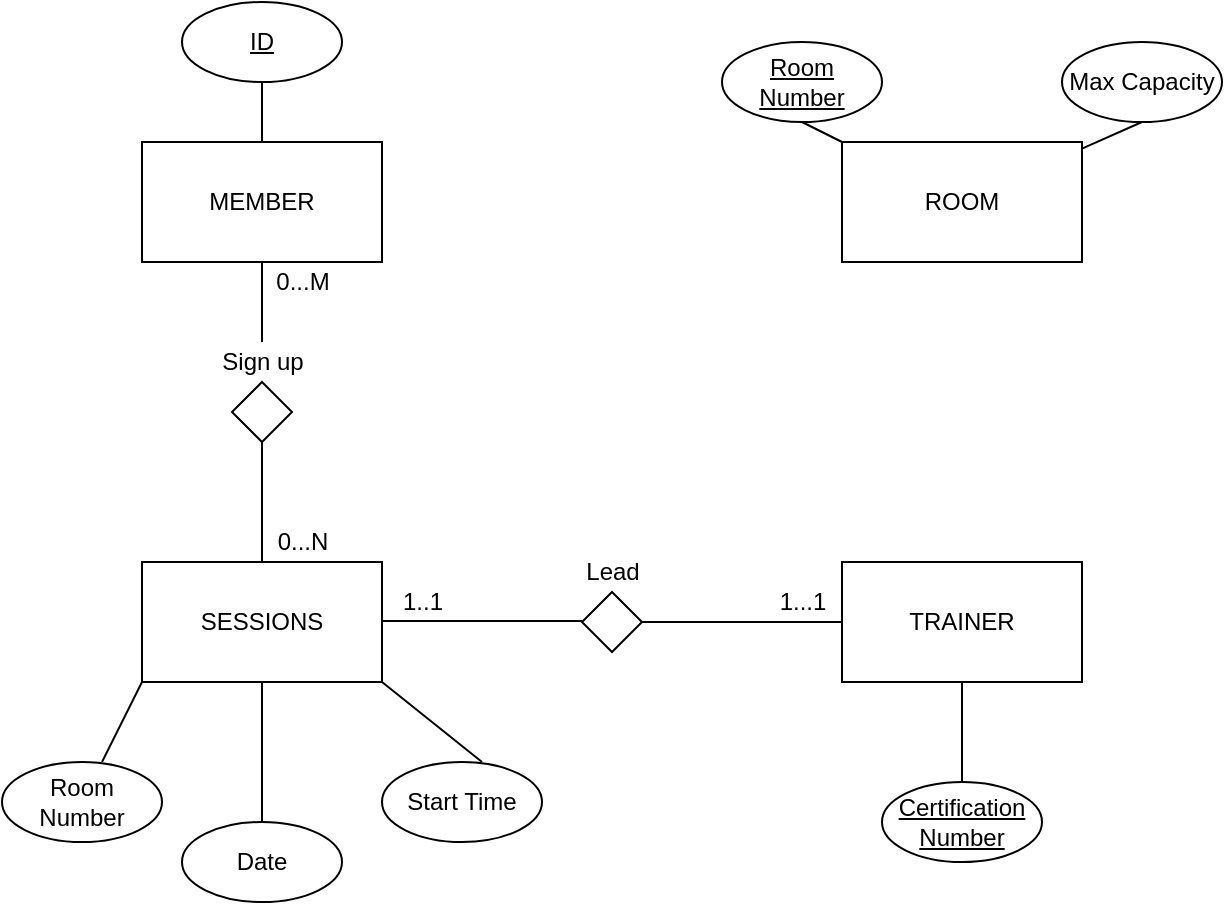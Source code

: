<mxfile type="github" version="12.6.5">
  <diagram id="sJEDQ1FDgJrnj1U0HVIR" name="Page-1">
    <mxGraphModel grid="1" dx="768" dy="498" gridSize="10" guides="1" tooltips="1" connect="1" arrows="1" fold="1" page="1" pageScale="1" pageWidth="850" pageHeight="1100" math="0" shadow="0">
      <root>
        <mxCell id="0"/>
        <mxCell id="1" parent="0"/>
        <mxCell id="aYUSD6C4PKZgxw3aKRPT-1" value="" style="rhombus;whiteSpace=wrap;html=1;" parent="1" vertex="1">
          <mxGeometry as="geometry" y="300" x="215" height="30" width="30"/>
        </mxCell>
        <mxCell id="aYUSD6C4PKZgxw3aKRPT-2" value="ROOM" style="rounded=0;whiteSpace=wrap;html=1;" parent="1" vertex="1">
          <mxGeometry as="geometry" y="180" x="520" height="60" width="120"/>
        </mxCell>
        <mxCell id="aYUSD6C4PKZgxw3aKRPT-3" value="MEMBER" style="rounded=0;whiteSpace=wrap;html=1;" parent="1" vertex="1">
          <mxGeometry as="geometry" y="180" x="170" height="60" width="120"/>
        </mxCell>
        <mxCell id="aYUSD6C4PKZgxw3aKRPT-4" value="SESSIONS" style="rounded=0;whiteSpace=wrap;html=1;" parent="1" vertex="1">
          <mxGeometry as="geometry" y="390" x="170" height="60" width="120"/>
        </mxCell>
        <mxCell id="aYUSD6C4PKZgxw3aKRPT-5" value="TRAINER" style="rounded=0;whiteSpace=wrap;html=1;" parent="1" vertex="1">
          <mxGeometry as="geometry" y="390" x="520" height="60" width="120"/>
        </mxCell>
        <mxCell id="aYUSD6C4PKZgxw3aKRPT-6" value="&lt;u&gt;Room Number&lt;/u&gt;" style="ellipse;whiteSpace=wrap;html=1;" parent="1" vertex="1">
          <mxGeometry as="geometry" y="130" x="460" height="40" width="80"/>
        </mxCell>
        <mxCell id="aYUSD6C4PKZgxw3aKRPT-7" value="Max Capacity" style="ellipse;whiteSpace=wrap;html=1;" parent="1" vertex="1">
          <mxGeometry as="geometry" y="130" x="630" height="40" width="80"/>
        </mxCell>
        <mxCell id="aYUSD6C4PKZgxw3aKRPT-12" value="" style="endArrow=none;html=1;entryX=0.5;entryY=1;entryDx=0;entryDy=0;exitX=0;exitY=0;exitDx=0;exitDy=0;" target="aYUSD6C4PKZgxw3aKRPT-6" parent="1" edge="1" source="aYUSD6C4PKZgxw3aKRPT-2">
          <mxGeometry as="geometry" relative="1" height="50" width="50">
            <mxPoint as="sourcePoint" y="520" x="30"/>
            <mxPoint as="targetPoint" y="470" x="80"/>
          </mxGeometry>
        </mxCell>
        <mxCell id="aYUSD6C4PKZgxw3aKRPT-13" value="" style="endArrow=none;html=1;entryX=0.5;entryY=1;entryDx=0;entryDy=0;" target="aYUSD6C4PKZgxw3aKRPT-7" parent="1" edge="1" source="aYUSD6C4PKZgxw3aKRPT-2">
          <mxGeometry as="geometry" relative="1" height="50" width="50">
            <mxPoint as="sourcePoint" y="190" x="530"/>
            <mxPoint as="targetPoint" y="170" x="510"/>
          </mxGeometry>
        </mxCell>
        <mxCell id="aYUSD6C4PKZgxw3aKRPT-14" value="Room Number" style="ellipse;whiteSpace=wrap;html=1;" parent="1" vertex="1">
          <mxGeometry as="geometry" y="490" x="100" height="40" width="80"/>
        </mxCell>
        <mxCell id="aYUSD6C4PKZgxw3aKRPT-15" value="" style="endArrow=none;html=1;entryX=0.625;entryY=0;entryDx=0;entryDy=0;exitX=0;exitY=1;exitDx=0;exitDy=0;entryPerimeter=0;" target="aYUSD6C4PKZgxw3aKRPT-14" parent="1" edge="1" source="aYUSD6C4PKZgxw3aKRPT-4">
          <mxGeometry as="geometry" relative="1" height="50" width="50">
            <mxPoint as="sourcePoint" y="450" x="100"/>
            <mxPoint as="targetPoint" y="830" x="-280"/>
          </mxGeometry>
        </mxCell>
        <mxCell id="aYUSD6C4PKZgxw3aKRPT-18" value="Date" style="ellipse;whiteSpace=wrap;html=1;" parent="1" vertex="1">
          <mxGeometry as="geometry" y="520" x="190" height="40" width="80"/>
        </mxCell>
        <mxCell id="aYUSD6C4PKZgxw3aKRPT-19" value="" style="endArrow=none;html=1;entryX=0.5;entryY=0;entryDx=0;entryDy=0;exitX=0.5;exitY=1;exitDx=0;exitDy=0;" target="aYUSD6C4PKZgxw3aKRPT-18" parent="1" edge="1" source="aYUSD6C4PKZgxw3aKRPT-4">
          <mxGeometry as="geometry" relative="1" height="50" width="50">
            <mxPoint as="sourcePoint" y="480" x="260"/>
            <mxPoint as="targetPoint" y="860" x="-190"/>
          </mxGeometry>
        </mxCell>
        <mxCell id="aYUSD6C4PKZgxw3aKRPT-20" value="Start Time" style="ellipse;whiteSpace=wrap;html=1;" parent="1" vertex="1">
          <mxGeometry as="geometry" y="490" x="290" height="40" width="80"/>
        </mxCell>
        <mxCell id="aYUSD6C4PKZgxw3aKRPT-21" value="" style="endArrow=none;html=1;entryX=0.625;entryY=0;entryDx=0;entryDy=0;exitX=1;exitY=1;exitDx=0;exitDy=0;entryPerimeter=0;" target="aYUSD6C4PKZgxw3aKRPT-20" parent="1" edge="1" source="aYUSD6C4PKZgxw3aKRPT-4">
          <mxGeometry as="geometry" relative="1" height="50" width="50">
            <mxPoint as="sourcePoint" y="450" x="360"/>
            <mxPoint as="targetPoint" y="830" x="-90"/>
          </mxGeometry>
        </mxCell>
        <mxCell id="aYUSD6C4PKZgxw3aKRPT-23" value="&lt;u&gt;ID&lt;/u&gt;" style="ellipse;whiteSpace=wrap;html=1;" parent="1" vertex="1">
          <mxGeometry as="geometry" y="110" x="190" height="40" width="80"/>
        </mxCell>
        <mxCell id="aYUSD6C4PKZgxw3aKRPT-24" value="" style="endArrow=none;html=1;entryX=0.5;entryY=1;entryDx=0;entryDy=0;exitX=0.5;exitY=0;exitDx=0;exitDy=0;" target="aYUSD6C4PKZgxw3aKRPT-23" parent="1" edge="1" source="aYUSD6C4PKZgxw3aKRPT-3">
          <mxGeometry as="geometry" relative="1" height="50" width="50">
            <mxPoint as="sourcePoint" y="70" x="260"/>
            <mxPoint as="targetPoint" y="450" x="-190"/>
          </mxGeometry>
        </mxCell>
        <mxCell id="aYUSD6C4PKZgxw3aKRPT-25" value="&lt;u&gt;Certification Number&lt;/u&gt;" style="ellipse;whiteSpace=wrap;html=1;" parent="1" vertex="1">
          <mxGeometry as="geometry" y="500" x="540" height="40" width="80"/>
        </mxCell>
        <mxCell id="aYUSD6C4PKZgxw3aKRPT-26" value="" style="endArrow=none;html=1;entryX=0.5;entryY=0;entryDx=0;entryDy=0;exitX=0.5;exitY=1;exitDx=0;exitDy=0;" target="aYUSD6C4PKZgxw3aKRPT-25" parent="1" edge="1" source="aYUSD6C4PKZgxw3aKRPT-5">
          <mxGeometry as="geometry" relative="1" height="50" width="50">
            <mxPoint as="sourcePoint" y="570" x="580"/>
            <mxPoint as="targetPoint" y="840" x="160"/>
          </mxGeometry>
        </mxCell>
        <mxCell id="aYUSD6C4PKZgxw3aKRPT-27" value="" style="endArrow=none;html=1;entryX=0.5;entryY=1;entryDx=0;entryDy=0;exitX=0.5;exitY=0;exitDx=0;exitDy=0;" target="aYUSD6C4PKZgxw3aKRPT-1" parent="1" edge="1" source="aYUSD6C4PKZgxw3aKRPT-4">
          <mxGeometry as="geometry" relative="1" height="50" width="50">
            <mxPoint as="sourcePoint" y="630" x="100"/>
            <mxPoint as="targetPoint" y="580" x="150"/>
          </mxGeometry>
        </mxCell>
        <mxCell id="aYUSD6C4PKZgxw3aKRPT-28" value="" style="endArrow=none;html=1;entryX=0.5;entryY=0;entryDx=0;entryDy=0;exitX=0.5;exitY=1;exitDx=0;exitDy=0;" target="aYUSD6C4PKZgxw3aKRPT-1" parent="1" edge="1" source="aYUSD6C4PKZgxw3aKRPT-29">
          <mxGeometry as="geometry" relative="1" height="50" width="50">
            <mxPoint as="sourcePoint" y="400" x="240"/>
            <mxPoint as="targetPoint" y="340" x="240"/>
          </mxGeometry>
        </mxCell>
        <mxCell id="aYUSD6C4PKZgxw3aKRPT-29" value="Sign up" style="text;html=1;align=center;verticalAlign=middle;resizable=0;points=[];autosize=1;" parent="1" vertex="1">
          <mxGeometry as="geometry" y="280" x="200" height="20" width="60"/>
        </mxCell>
        <mxCell id="aYUSD6C4PKZgxw3aKRPT-30" value="" style="endArrow=none;html=1;entryX=0.5;entryY=0;entryDx=0;entryDy=0;exitX=0.5;exitY=1;exitDx=0;exitDy=0;" target="aYUSD6C4PKZgxw3aKRPT-29" parent="1" edge="1" source="aYUSD6C4PKZgxw3aKRPT-3">
          <mxGeometry as="geometry" relative="1" height="50" width="50">
            <mxPoint as="sourcePoint" y="240" x="230"/>
            <mxPoint as="targetPoint" y="300" x="230"/>
          </mxGeometry>
        </mxCell>
        <mxCell id="aYUSD6C4PKZgxw3aKRPT-31" value="0...N" style="text;html=1;align=center;verticalAlign=middle;resizable=0;points=[];autosize=1;" parent="1" vertex="1">
          <mxGeometry as="geometry" y="370" x="230" height="20" width="40"/>
        </mxCell>
        <mxCell id="aYUSD6C4PKZgxw3aKRPT-32" value="0...M" style="text;html=1;align=center;verticalAlign=middle;resizable=0;points=[];autosize=1;" parent="1" vertex="1">
          <mxGeometry as="geometry" y="240" x="230" height="20" width="40"/>
        </mxCell>
        <mxCell id="aYUSD6C4PKZgxw3aKRPT-33" value="" style="rhombus;whiteSpace=wrap;html=1;" parent="1" vertex="1">
          <mxGeometry as="geometry" y="405" x="390" height="30" width="30"/>
        </mxCell>
        <mxCell id="aYUSD6C4PKZgxw3aKRPT-34" value="" style="endArrow=none;html=1;exitX=0;exitY=0.5;exitDx=0;exitDy=0;entryX=1;entryY=0.5;entryDx=0;entryDy=0;" target="aYUSD6C4PKZgxw3aKRPT-33" parent="1" edge="1" source="aYUSD6C4PKZgxw3aKRPT-5">
          <mxGeometry as="geometry" relative="1" height="50" width="50">
            <mxPoint as="sourcePoint" y="480" x="420"/>
            <mxPoint as="targetPoint" y="340" x="510"/>
          </mxGeometry>
        </mxCell>
        <mxCell id="aYUSD6C4PKZgxw3aKRPT-35" value="Lead" style="text;html=1;align=center;verticalAlign=middle;resizable=0;points=[];autosize=1;" parent="1" vertex="1">
          <mxGeometry as="geometry" y="385" x="385" height="20" width="40"/>
        </mxCell>
        <mxCell id="aYUSD6C4PKZgxw3aKRPT-37" value="" style="endArrow=none;html=1;exitX=0;exitY=0.5;exitDx=0;exitDy=0;entryX=1;entryY=0.5;entryDx=0;entryDy=0;" parent="1" edge="1">
          <mxGeometry as="geometry" relative="1" height="50" width="50">
            <mxPoint as="sourcePoint" y="419.5" x="390"/>
            <mxPoint as="targetPoint" y="419.5" x="290"/>
          </mxGeometry>
        </mxCell>
        <mxCell id="aYUSD6C4PKZgxw3aKRPT-38" value="1..1" style="text;html=1;align=center;verticalAlign=middle;resizable=0;points=[];autosize=1;" parent="1" vertex="1">
          <mxGeometry as="geometry" y="400" x="290" height="20" width="40"/>
        </mxCell>
        <mxCell id="aYUSD6C4PKZgxw3aKRPT-39" value="1...1" style="text;html=1;align=center;verticalAlign=middle;resizable=0;points=[];autosize=1;" parent="1" vertex="1">
          <mxGeometry as="geometry" y="400" x="480" height="20" width="40"/>
        </mxCell>
      </root>
    </mxGraphModel>
  </diagram>
</mxfile>
